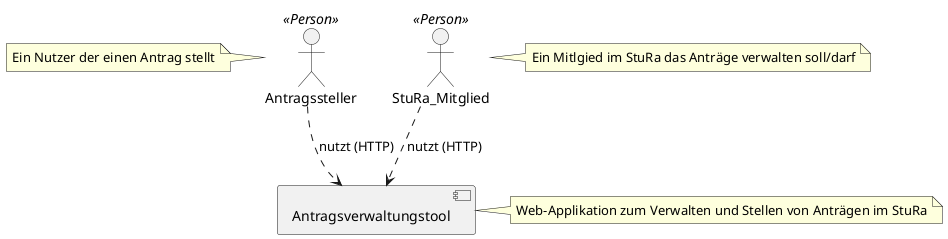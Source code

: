 @startuml "Level 1 - Context"

actor Antragssteller <<Person>>
actor StuRa_Mitglied <<Person>>
[Antragsverwaltungstool]
note right of [Antragsverwaltungstool] : Web-Applikation zum Verwalten und Stellen von Anträgen im StuRa

Antragssteller ..> Antragsverwaltungstool : nutzt (HTTP)
StuRa_Mitglied ..> Antragsverwaltungstool : nutzt (HTTP)

note left of Antragssteller : Ein Nutzer der einen Antrag stellt
note right of StuRa_Mitglied : Ein Mitlgied im StuRa das Anträge verwalten soll/darf
@enduml

